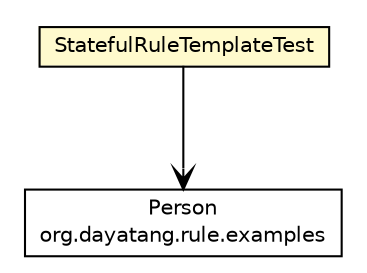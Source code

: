 #!/usr/local/bin/dot
#
# Class diagram 
# Generated by UMLGraph version R5_6_6-8-g8d7759 (http://www.umlgraph.org/)
#

digraph G {
	edge [fontname="Helvetica",fontsize=10,labelfontname="Helvetica",labelfontsize=10];
	node [fontname="Helvetica",fontsize=10,shape=plaintext];
	nodesep=0.25;
	ranksep=0.5;
	// org.dayatang.rule.examples.Person
	c126 [label=<<table title="org.dayatang.rule.examples.Person" border="0" cellborder="1" cellspacing="0" cellpadding="2" port="p" href="./examples/Person.html">
		<tr><td><table border="0" cellspacing="0" cellpadding="1">
<tr><td align="center" balign="center"> Person </td></tr>
<tr><td align="center" balign="center"> org.dayatang.rule.examples </td></tr>
		</table></td></tr>
		</table>>, URL="./examples/Person.html", fontname="Helvetica", fontcolor="black", fontsize=10.0];
	// org.dayatang.rule.StatefulRuleTemplateTest
	c132 [label=<<table title="org.dayatang.rule.StatefulRuleTemplateTest" border="0" cellborder="1" cellspacing="0" cellpadding="2" port="p" bgcolor="lemonChiffon" href="./StatefulRuleTemplateTest.html">
		<tr><td><table border="0" cellspacing="0" cellpadding="1">
<tr><td align="center" balign="center"> StatefulRuleTemplateTest </td></tr>
		</table></td></tr>
		</table>>, URL="./StatefulRuleTemplateTest.html", fontname="Helvetica", fontcolor="black", fontsize=10.0];
	// org.dayatang.rule.StatefulRuleTemplateTest NAVASSOC org.dayatang.rule.examples.Person
	c132:p -> c126:p [taillabel="", label=" "headlabel="", fontname="Helvetica", fontcolor="black", fontsize=10.0, color="black", arrowhead=open];
}

